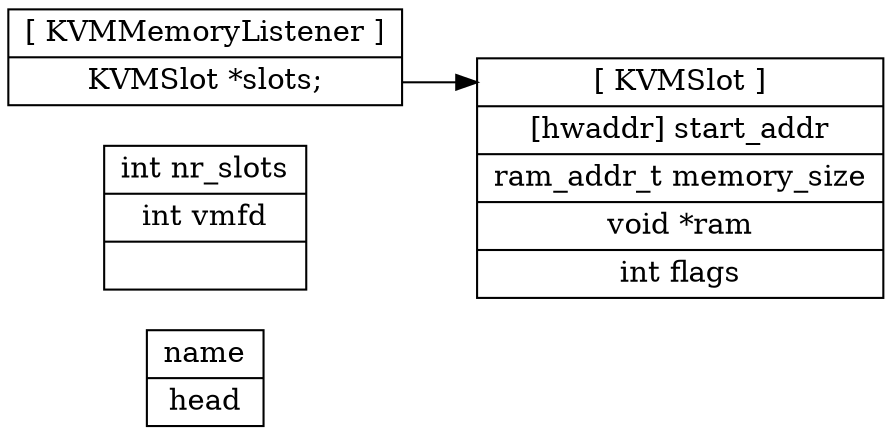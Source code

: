 digraph G{ 
    
    rankdir=LR

    node [shape=record];
    
    CPUState [
        label="name | head"
    ]

    KVMState [
        label = " 
            int nr_slots |
            int vmfd |
        "
    ]
    
    KVMSlot [
        label = "
            <f0> [ KVMSlot ] |
            [hwaddr] start_addr |
            ram_addr_t memory_size |
            void *ram |
            int flags
        "
    ]

    KVMMemoryListener [
        label = "
            [ KVMMemoryListener ] |
            <f0> KVMSlot *slots;
        "
    ]


    KVMMemoryListener:f0 -> KVMSlot:f0


}